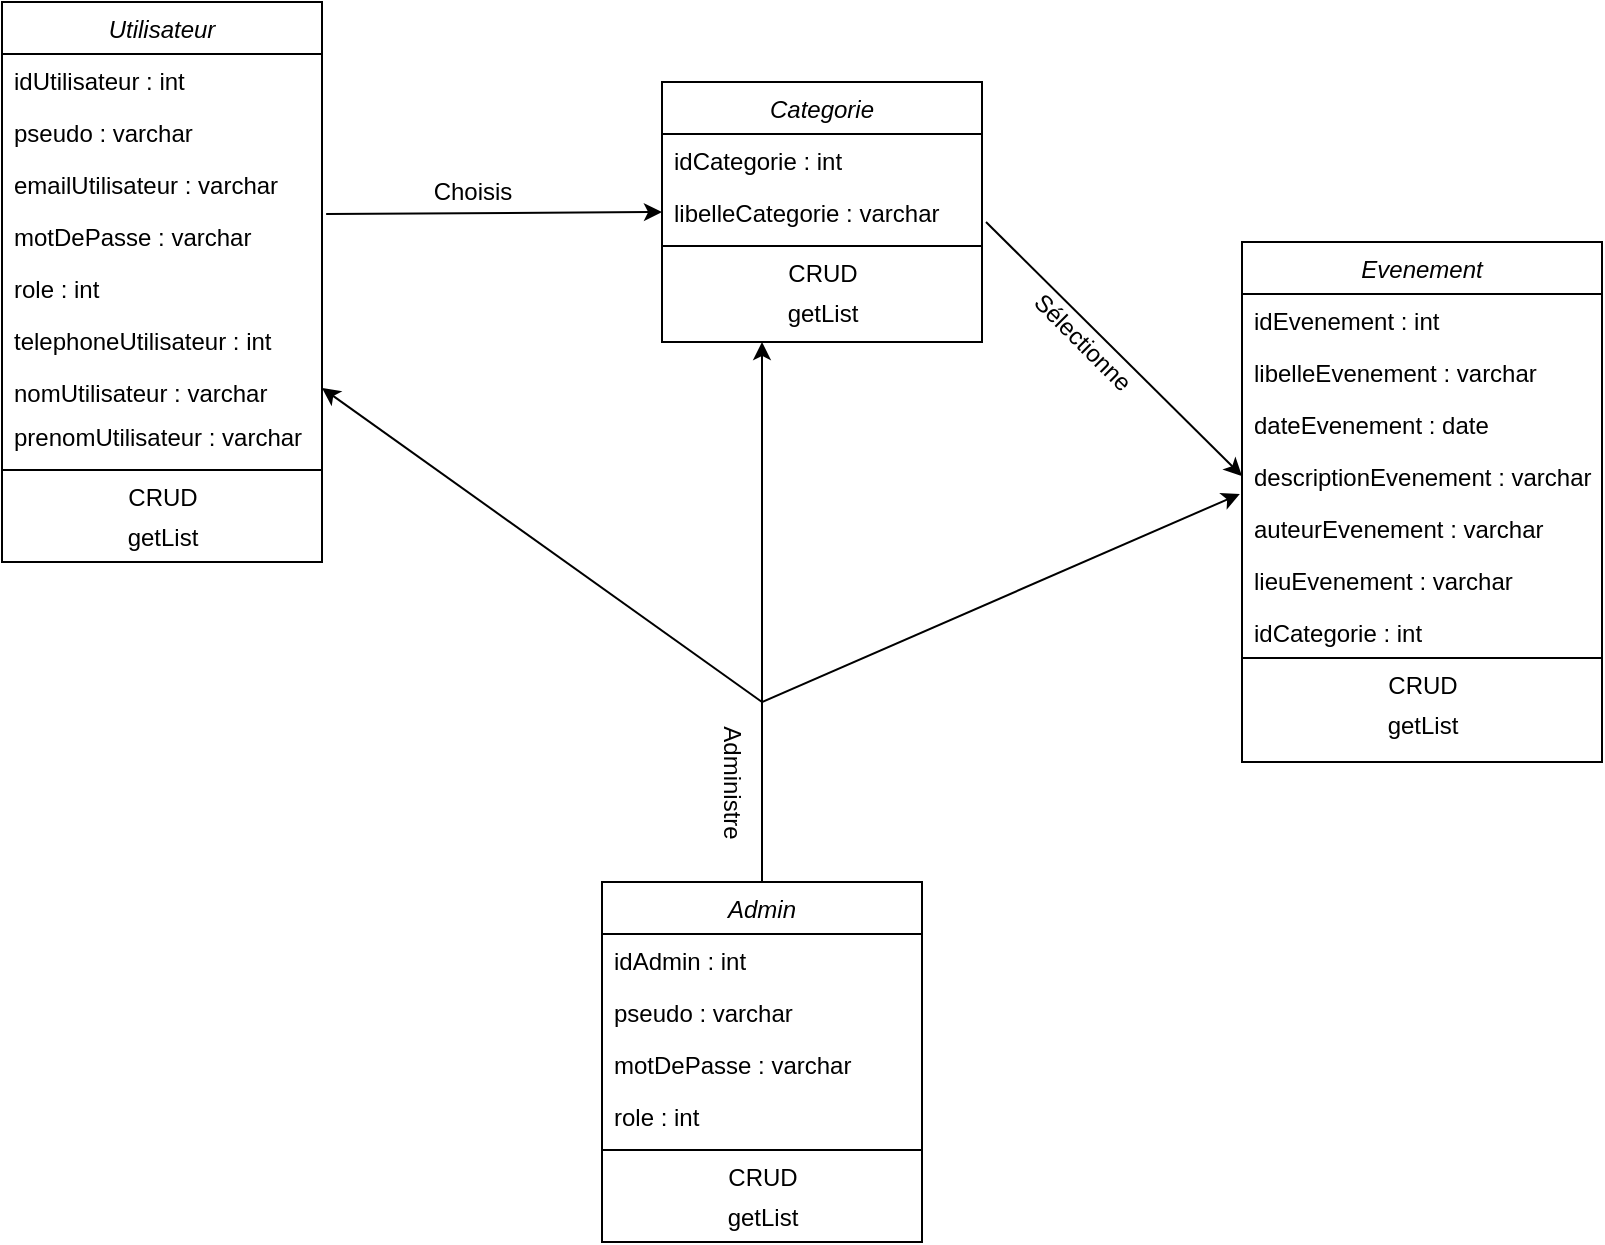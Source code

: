 <mxfile version="13.1.1" type="device"><diagram id="C5RBs43oDa-KdzZeNtuy" name="Page-1"><mxGraphModel dx="1426" dy="734" grid="1" gridSize="10" guides="1" tooltips="1" connect="1" arrows="1" fold="1" page="1" pageScale="1" pageWidth="827" pageHeight="1169" math="0" shadow="0"><root><mxCell id="WIyWlLk6GJQsqaUBKTNV-0"/><mxCell id="WIyWlLk6GJQsqaUBKTNV-1" parent="WIyWlLk6GJQsqaUBKTNV-0"/><mxCell id="zkfFHV4jXpPFQw0GAbJ--0" value="Utilisateur" style="swimlane;fontStyle=2;align=center;verticalAlign=top;childLayout=stackLayout;horizontal=1;startSize=26;horizontalStack=0;resizeParent=1;resizeLast=0;collapsible=1;marginBottom=0;rounded=0;shadow=0;strokeWidth=1;" parent="WIyWlLk6GJQsqaUBKTNV-1" vertex="1"><mxGeometry x="20" y="20" width="160" height="280" as="geometry"><mxRectangle x="230" y="140" width="160" height="26" as="alternateBounds"/></mxGeometry></mxCell><mxCell id="zkfFHV4jXpPFQw0GAbJ--1" value="idUtilisateur : int" style="text;align=left;verticalAlign=top;spacingLeft=4;spacingRight=4;overflow=hidden;rotatable=0;points=[[0,0.5],[1,0.5]];portConstraint=eastwest;" parent="zkfFHV4jXpPFQw0GAbJ--0" vertex="1"><mxGeometry y="26" width="160" height="26" as="geometry"/></mxCell><mxCell id="zkfFHV4jXpPFQw0GAbJ--2" value="pseudo : varchar" style="text;align=left;verticalAlign=top;spacingLeft=4;spacingRight=4;overflow=hidden;rotatable=0;points=[[0,0.5],[1,0.5]];portConstraint=eastwest;rounded=0;shadow=0;html=0;" parent="zkfFHV4jXpPFQw0GAbJ--0" vertex="1"><mxGeometry y="52" width="160" height="26" as="geometry"/></mxCell><mxCell id="zkfFHV4jXpPFQw0GAbJ--3" value="emailUtilisateur : varchar" style="text;align=left;verticalAlign=top;spacingLeft=4;spacingRight=4;overflow=hidden;rotatable=0;points=[[0,0.5],[1,0.5]];portConstraint=eastwest;rounded=0;shadow=0;html=0;" parent="zkfFHV4jXpPFQw0GAbJ--0" vertex="1"><mxGeometry y="78" width="160" height="26" as="geometry"/></mxCell><mxCell id="aHwgqRO_V2Tm6p6k327a-0" value="motDePasse : varchar&#10;&#10;" style="text;align=left;verticalAlign=top;spacingLeft=4;spacingRight=4;overflow=hidden;rotatable=0;points=[[0,0.5],[1,0.5]];portConstraint=eastwest;rounded=0;shadow=0;html=0;" parent="zkfFHV4jXpPFQw0GAbJ--0" vertex="1"><mxGeometry y="104" width="160" height="26" as="geometry"/></mxCell><mxCell id="zkfFHV4jXpPFQw0GAbJ--5" value="role : int&#10;" style="text;align=left;verticalAlign=top;spacingLeft=4;spacingRight=4;overflow=hidden;rotatable=0;points=[[0,0.5],[1,0.5]];portConstraint=eastwest;" parent="zkfFHV4jXpPFQw0GAbJ--0" vertex="1"><mxGeometry y="130" width="160" height="26" as="geometry"/></mxCell><mxCell id="aHwgqRO_V2Tm6p6k327a-1" value="telephoneUtilisateur : int" style="text;align=left;verticalAlign=top;spacingLeft=4;spacingRight=4;overflow=hidden;rotatable=0;points=[[0,0.5],[1,0.5]];portConstraint=eastwest;" parent="zkfFHV4jXpPFQw0GAbJ--0" vertex="1"><mxGeometry y="156" width="160" height="26" as="geometry"/></mxCell><mxCell id="aHwgqRO_V2Tm6p6k327a-3" value="nomUtilisateur : varchar" style="text;align=left;verticalAlign=top;spacingLeft=4;spacingRight=4;overflow=hidden;rotatable=0;points=[[0,0.5],[1,0.5]];portConstraint=eastwest;" parent="zkfFHV4jXpPFQw0GAbJ--0" vertex="1"><mxGeometry y="182" width="160" height="22" as="geometry"/></mxCell><mxCell id="aHwgqRO_V2Tm6p6k327a-2" value="prenomUtilisateur : varchar" style="text;align=left;verticalAlign=top;spacingLeft=4;spacingRight=4;overflow=hidden;rotatable=0;points=[[0,0.5],[1,0.5]];portConstraint=eastwest;" parent="zkfFHV4jXpPFQw0GAbJ--0" vertex="1"><mxGeometry y="204" width="160" height="26" as="geometry"/></mxCell><mxCell id="zkfFHV4jXpPFQw0GAbJ--4" value="" style="line;html=1;strokeWidth=1;align=left;verticalAlign=middle;spacingTop=-1;spacingLeft=3;spacingRight=3;rotatable=0;labelPosition=right;points=[];portConstraint=eastwest;" parent="zkfFHV4jXpPFQw0GAbJ--0" vertex="1"><mxGeometry y="230" width="160" height="8" as="geometry"/></mxCell><mxCell id="s6ZONC05oASxPOOj2nHi-12" value="CRUD" style="text;html=1;align=center;verticalAlign=middle;resizable=0;points=[];autosize=1;" vertex="1" parent="zkfFHV4jXpPFQw0GAbJ--0"><mxGeometry y="238" width="160" height="20" as="geometry"/></mxCell><mxCell id="s6ZONC05oASxPOOj2nHi-16" value="getList" style="text;html=1;align=center;verticalAlign=middle;resizable=0;points=[];autosize=1;" vertex="1" parent="zkfFHV4jXpPFQw0GAbJ--0"><mxGeometry y="258" width="160" height="20" as="geometry"/></mxCell><mxCell id="aHwgqRO_V2Tm6p6k327a-26" value="Categorie" style="swimlane;fontStyle=2;align=center;verticalAlign=top;childLayout=stackLayout;horizontal=1;startSize=26;horizontalStack=0;resizeParent=1;resizeLast=0;collapsible=1;marginBottom=0;rounded=0;shadow=0;strokeWidth=1;" parent="WIyWlLk6GJQsqaUBKTNV-1" vertex="1"><mxGeometry x="350" y="60" width="160" height="130" as="geometry"><mxRectangle x="230" y="140" width="160" height="26" as="alternateBounds"/></mxGeometry></mxCell><mxCell id="aHwgqRO_V2Tm6p6k327a-27" value="idCategorie : int" style="text;align=left;verticalAlign=top;spacingLeft=4;spacingRight=4;overflow=hidden;rotatable=0;points=[[0,0.5],[1,0.5]];portConstraint=eastwest;" parent="aHwgqRO_V2Tm6p6k327a-26" vertex="1"><mxGeometry y="26" width="160" height="26" as="geometry"/></mxCell><mxCell id="aHwgqRO_V2Tm6p6k327a-28" value="libelleCategorie : varchar" style="text;align=left;verticalAlign=top;spacingLeft=4;spacingRight=4;overflow=hidden;rotatable=0;points=[[0,0.5],[1,0.5]];portConstraint=eastwest;rounded=0;shadow=0;html=0;" parent="aHwgqRO_V2Tm6p6k327a-26" vertex="1"><mxGeometry y="52" width="160" height="26" as="geometry"/></mxCell><mxCell id="aHwgqRO_V2Tm6p6k327a-31" value="" style="line;html=1;strokeWidth=1;align=left;verticalAlign=middle;spacingTop=-1;spacingLeft=3;spacingRight=3;rotatable=0;labelPosition=right;points=[];portConstraint=eastwest;" parent="aHwgqRO_V2Tm6p6k327a-26" vertex="1"><mxGeometry y="78" width="160" height="8" as="geometry"/></mxCell><mxCell id="s6ZONC05oASxPOOj2nHi-13" value="CRUD" style="text;html=1;align=center;verticalAlign=middle;resizable=0;points=[];autosize=1;" vertex="1" parent="aHwgqRO_V2Tm6p6k327a-26"><mxGeometry y="86" width="160" height="20" as="geometry"/></mxCell><mxCell id="s6ZONC05oASxPOOj2nHi-17" value="getList" style="text;html=1;align=center;verticalAlign=middle;resizable=0;points=[];autosize=1;" vertex="1" parent="aHwgqRO_V2Tm6p6k327a-26"><mxGeometry y="106" width="160" height="20" as="geometry"/></mxCell><mxCell id="aHwgqRO_V2Tm6p6k327a-16" value="Evenement" style="swimlane;fontStyle=2;align=center;verticalAlign=top;childLayout=stackLayout;horizontal=1;startSize=26;horizontalStack=0;resizeParent=1;resizeLast=0;collapsible=1;marginBottom=0;rounded=0;shadow=0;strokeWidth=1;" parent="WIyWlLk6GJQsqaUBKTNV-1" vertex="1"><mxGeometry x="640" y="140" width="180" height="260" as="geometry"><mxRectangle x="230" y="140" width="160" height="26" as="alternateBounds"/></mxGeometry></mxCell><mxCell id="aHwgqRO_V2Tm6p6k327a-17" value="idEvenement : int" style="text;align=left;verticalAlign=top;spacingLeft=4;spacingRight=4;overflow=hidden;rotatable=0;points=[[0,0.5],[1,0.5]];portConstraint=eastwest;" parent="aHwgqRO_V2Tm6p6k327a-16" vertex="1"><mxGeometry y="26" width="180" height="26" as="geometry"/></mxCell><mxCell id="aHwgqRO_V2Tm6p6k327a-18" value="libelleEvenement : varchar" style="text;align=left;verticalAlign=top;spacingLeft=4;spacingRight=4;overflow=hidden;rotatable=0;points=[[0,0.5],[1,0.5]];portConstraint=eastwest;rounded=0;shadow=0;html=0;" parent="aHwgqRO_V2Tm6p6k327a-16" vertex="1"><mxGeometry y="52" width="180" height="26" as="geometry"/></mxCell><mxCell id="aHwgqRO_V2Tm6p6k327a-19" value="dateEvenement : date" style="text;align=left;verticalAlign=top;spacingLeft=4;spacingRight=4;overflow=hidden;rotatable=0;points=[[0,0.5],[1,0.5]];portConstraint=eastwest;rounded=0;shadow=0;html=0;" parent="aHwgqRO_V2Tm6p6k327a-16" vertex="1"><mxGeometry y="78" width="180" height="26" as="geometry"/></mxCell><mxCell id="aHwgqRO_V2Tm6p6k327a-20" value="descriptionEvenement : varchar&#10;&#10;" style="text;align=left;verticalAlign=top;spacingLeft=4;spacingRight=4;overflow=hidden;rotatable=0;points=[[0,0.5],[1,0.5]];portConstraint=eastwest;rounded=0;shadow=0;html=0;" parent="aHwgqRO_V2Tm6p6k327a-16" vertex="1"><mxGeometry y="104" width="180" height="26" as="geometry"/></mxCell><mxCell id="aHwgqRO_V2Tm6p6k327a-21" value="auteurEvenement : varchar&#10;" style="text;align=left;verticalAlign=top;spacingLeft=4;spacingRight=4;overflow=hidden;rotatable=0;points=[[0,0.5],[1,0.5]];portConstraint=eastwest;" parent="aHwgqRO_V2Tm6p6k327a-16" vertex="1"><mxGeometry y="130" width="180" height="26" as="geometry"/></mxCell><mxCell id="aHwgqRO_V2Tm6p6k327a-22" value="lieuEvenement : varchar" style="text;align=left;verticalAlign=top;spacingLeft=4;spacingRight=4;overflow=hidden;rotatable=0;points=[[0,0.5],[1,0.5]];portConstraint=eastwest;" parent="aHwgqRO_V2Tm6p6k327a-16" vertex="1"><mxGeometry y="156" width="180" height="26" as="geometry"/></mxCell><mxCell id="aHwgqRO_V2Tm6p6k327a-23" value="idCategorie : int&#10;" style="text;align=left;verticalAlign=top;spacingLeft=4;spacingRight=4;overflow=hidden;rotatable=0;points=[[0,0.5],[1,0.5]];portConstraint=eastwest;" parent="aHwgqRO_V2Tm6p6k327a-16" vertex="1"><mxGeometry y="182" width="180" height="22" as="geometry"/></mxCell><mxCell id="aHwgqRO_V2Tm6p6k327a-25" value="" style="line;html=1;strokeWidth=1;align=left;verticalAlign=middle;spacingTop=-1;spacingLeft=3;spacingRight=3;rotatable=0;labelPosition=right;points=[];portConstraint=eastwest;" parent="aHwgqRO_V2Tm6p6k327a-16" vertex="1"><mxGeometry y="204" width="180" height="8" as="geometry"/></mxCell><mxCell id="s6ZONC05oASxPOOj2nHi-14" value="CRUD" style="text;html=1;align=center;verticalAlign=middle;resizable=0;points=[];autosize=1;" vertex="1" parent="aHwgqRO_V2Tm6p6k327a-16"><mxGeometry y="212" width="180" height="20" as="geometry"/></mxCell><mxCell id="s6ZONC05oASxPOOj2nHi-21" value="getList" style="text;html=1;align=center;verticalAlign=middle;resizable=0;points=[];autosize=1;" vertex="1" parent="aHwgqRO_V2Tm6p6k327a-16"><mxGeometry y="232" width="180" height="20" as="geometry"/></mxCell><mxCell id="s6ZONC05oASxPOOj2nHi-0" value="" style="endArrow=classic;html=1;entryX=0;entryY=0.5;entryDx=0;entryDy=0;exitX=1.013;exitY=0.077;exitDx=0;exitDy=0;exitPerimeter=0;" edge="1" parent="WIyWlLk6GJQsqaUBKTNV-1" source="aHwgqRO_V2Tm6p6k327a-0" target="aHwgqRO_V2Tm6p6k327a-28"><mxGeometry width="50" height="50" relative="1" as="geometry"><mxPoint x="180" y="140" as="sourcePoint"/><mxPoint x="230" y="90" as="targetPoint"/><Array as="points"/></mxGeometry></mxCell><mxCell id="s6ZONC05oASxPOOj2nHi-1" value="Choisis" style="text;html=1;align=center;verticalAlign=middle;resizable=0;points=[];autosize=1;" vertex="1" parent="WIyWlLk6GJQsqaUBKTNV-1"><mxGeometry x="230" y="105" width="50" height="20" as="geometry"/></mxCell><mxCell id="s6ZONC05oASxPOOj2nHi-3" value="" style="endArrow=classic;html=1;entryX=0;entryY=0.5;entryDx=0;entryDy=0;" edge="1" parent="WIyWlLk6GJQsqaUBKTNV-1" target="aHwgqRO_V2Tm6p6k327a-20"><mxGeometry width="50" height="50" relative="1" as="geometry"><mxPoint x="512" y="130" as="sourcePoint"/><mxPoint x="440" y="270" as="targetPoint"/></mxGeometry></mxCell><mxCell id="s6ZONC05oASxPOOj2nHi-2" value="Sélectionne" style="text;html=1;align=center;verticalAlign=middle;resizable=0;points=[];autosize=1;rotation=45;" vertex="1" parent="WIyWlLk6GJQsqaUBKTNV-1"><mxGeometry x="520" y="180" width="80" height="20" as="geometry"/></mxCell><mxCell id="aHwgqRO_V2Tm6p6k327a-4" value="Admin" style="swimlane;fontStyle=2;align=center;verticalAlign=top;childLayout=stackLayout;horizontal=1;startSize=26;horizontalStack=0;resizeParent=1;resizeLast=0;collapsible=1;marginBottom=0;rounded=0;shadow=0;strokeWidth=1;" parent="WIyWlLk6GJQsqaUBKTNV-1" vertex="1"><mxGeometry x="320" y="460" width="160" height="180" as="geometry"><mxRectangle x="230" y="140" width="160" height="26" as="alternateBounds"/></mxGeometry></mxCell><mxCell id="aHwgqRO_V2Tm6p6k327a-5" value="idAdmin : int" style="text;align=left;verticalAlign=top;spacingLeft=4;spacingRight=4;overflow=hidden;rotatable=0;points=[[0,0.5],[1,0.5]];portConstraint=eastwest;" parent="aHwgqRO_V2Tm6p6k327a-4" vertex="1"><mxGeometry y="26" width="160" height="26" as="geometry"/></mxCell><mxCell id="aHwgqRO_V2Tm6p6k327a-6" value="pseudo : varchar" style="text;align=left;verticalAlign=top;spacingLeft=4;spacingRight=4;overflow=hidden;rotatable=0;points=[[0,0.5],[1,0.5]];portConstraint=eastwest;rounded=0;shadow=0;html=0;" parent="aHwgqRO_V2Tm6p6k327a-4" vertex="1"><mxGeometry y="52" width="160" height="26" as="geometry"/></mxCell><mxCell id="aHwgqRO_V2Tm6p6k327a-8" value="motDePasse : varchar&#10;&#10;" style="text;align=left;verticalAlign=top;spacingLeft=4;spacingRight=4;overflow=hidden;rotatable=0;points=[[0,0.5],[1,0.5]];portConstraint=eastwest;rounded=0;shadow=0;html=0;" parent="aHwgqRO_V2Tm6p6k327a-4" vertex="1"><mxGeometry y="78" width="160" height="26" as="geometry"/></mxCell><mxCell id="aHwgqRO_V2Tm6p6k327a-14" value="role : int&#10;" style="text;align=left;verticalAlign=top;spacingLeft=4;spacingRight=4;overflow=hidden;rotatable=0;points=[[0,0.5],[1,0.5]];portConstraint=eastwest;" parent="aHwgqRO_V2Tm6p6k327a-4" vertex="1"><mxGeometry y="104" width="160" height="26" as="geometry"/></mxCell><mxCell id="aHwgqRO_V2Tm6p6k327a-12" value="" style="line;html=1;strokeWidth=1;align=left;verticalAlign=middle;spacingTop=-1;spacingLeft=3;spacingRight=3;rotatable=0;labelPosition=right;points=[];portConstraint=eastwest;" parent="aHwgqRO_V2Tm6p6k327a-4" vertex="1"><mxGeometry y="130" width="160" height="8" as="geometry"/></mxCell><mxCell id="s6ZONC05oASxPOOj2nHi-15" value="CRUD" style="text;html=1;align=center;verticalAlign=middle;resizable=0;points=[];autosize=1;" vertex="1" parent="aHwgqRO_V2Tm6p6k327a-4"><mxGeometry y="138" width="160" height="20" as="geometry"/></mxCell><mxCell id="s6ZONC05oASxPOOj2nHi-23" value="getList" style="text;html=1;align=center;verticalAlign=middle;resizable=0;points=[];autosize=1;" vertex="1" parent="aHwgqRO_V2Tm6p6k327a-4"><mxGeometry y="158" width="160" height="20" as="geometry"/></mxCell><mxCell id="s6ZONC05oASxPOOj2nHi-6" value="" style="endArrow=none;html=1;" edge="1" parent="WIyWlLk6GJQsqaUBKTNV-1"><mxGeometry width="50" height="50" relative="1" as="geometry"><mxPoint x="400" y="420" as="sourcePoint"/><mxPoint x="400" y="370" as="targetPoint"/></mxGeometry></mxCell><mxCell id="s6ZONC05oASxPOOj2nHi-7" value="" style="endArrow=classic;html=1;entryX=1;entryY=0.5;entryDx=0;entryDy=0;" edge="1" parent="WIyWlLk6GJQsqaUBKTNV-1" target="aHwgqRO_V2Tm6p6k327a-3"><mxGeometry width="50" height="50" relative="1" as="geometry"><mxPoint x="400" y="370" as="sourcePoint"/><mxPoint x="440" y="270" as="targetPoint"/></mxGeometry></mxCell><mxCell id="s6ZONC05oASxPOOj2nHi-8" value="" style="endArrow=classic;html=1;" edge="1" parent="WIyWlLk6GJQsqaUBKTNV-1"><mxGeometry width="50" height="50" relative="1" as="geometry"><mxPoint x="400" y="370" as="sourcePoint"/><mxPoint x="400" y="190" as="targetPoint"/></mxGeometry></mxCell><mxCell id="s6ZONC05oASxPOOj2nHi-9" value="" style="endArrow=classic;html=1;entryX=-0.006;entryY=0.846;entryDx=0;entryDy=0;entryPerimeter=0;" edge="1" parent="WIyWlLk6GJQsqaUBKTNV-1" target="aHwgqRO_V2Tm6p6k327a-20"><mxGeometry width="50" height="50" relative="1" as="geometry"><mxPoint x="400" y="370" as="sourcePoint"/><mxPoint x="410" y="180" as="targetPoint"/></mxGeometry></mxCell><mxCell id="s6ZONC05oASxPOOj2nHi-10" value="Administre" style="text;html=1;align=center;verticalAlign=middle;resizable=0;points=[];autosize=1;rotation=90;" vertex="1" parent="WIyWlLk6GJQsqaUBKTNV-1"><mxGeometry x="350" y="400" width="70" height="20" as="geometry"/></mxCell><mxCell id="s6ZONC05oASxPOOj2nHi-11" value="" style="endArrow=none;html=1;exitX=0.5;exitY=0;exitDx=0;exitDy=0;" edge="1" parent="WIyWlLk6GJQsqaUBKTNV-1" source="aHwgqRO_V2Tm6p6k327a-4"><mxGeometry width="50" height="50" relative="1" as="geometry"><mxPoint x="400" y="460" as="sourcePoint"/><mxPoint x="400" y="419" as="targetPoint"/></mxGeometry></mxCell></root></mxGraphModel></diagram></mxfile>